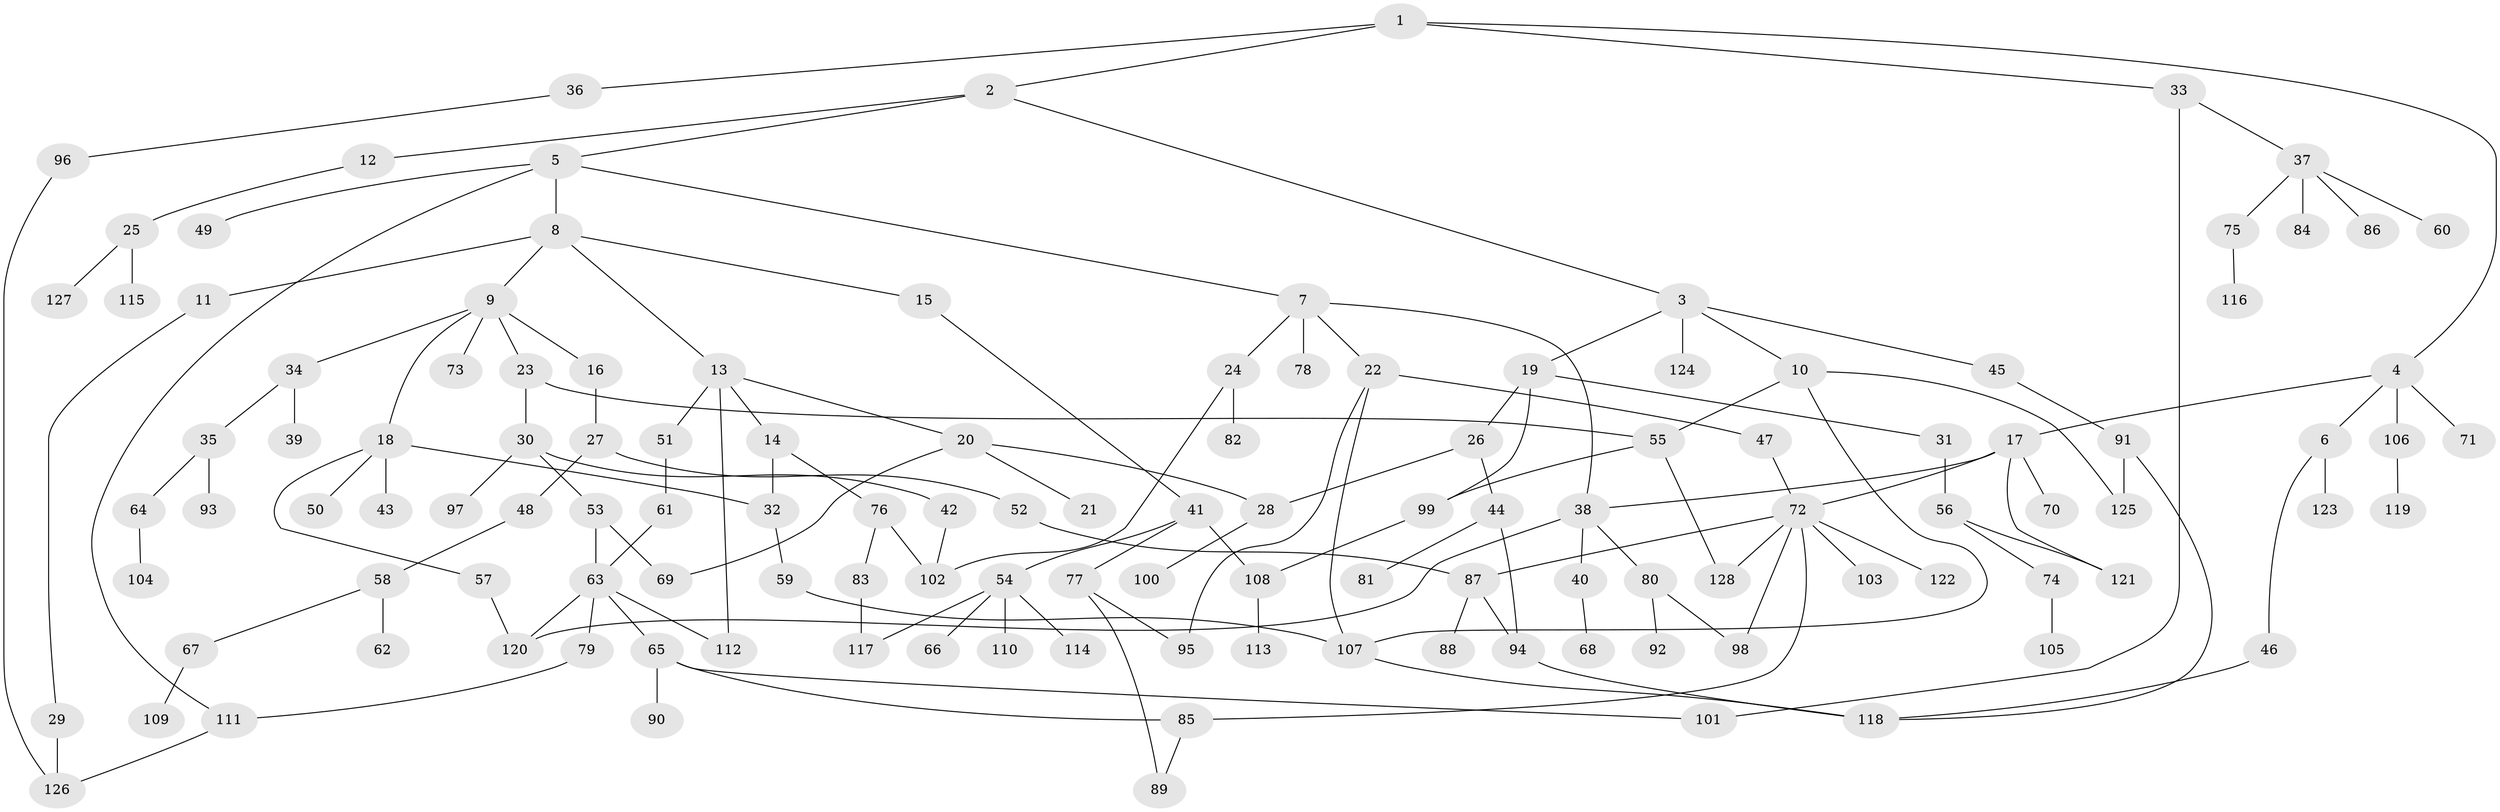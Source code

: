 // coarse degree distribution, {6: 0.046511627906976744, 5: 0.05813953488372093, 4: 0.11627906976744186, 3: 0.13953488372093023, 9: 0.011627906976744186, 2: 0.2441860465116279, 7: 0.011627906976744186, 8: 0.03488372093023256, 1: 0.3372093023255814}
// Generated by graph-tools (version 1.1) at 2025/23/03/03/25 07:23:30]
// undirected, 128 vertices, 160 edges
graph export_dot {
graph [start="1"]
  node [color=gray90,style=filled];
  1;
  2;
  3;
  4;
  5;
  6;
  7;
  8;
  9;
  10;
  11;
  12;
  13;
  14;
  15;
  16;
  17;
  18;
  19;
  20;
  21;
  22;
  23;
  24;
  25;
  26;
  27;
  28;
  29;
  30;
  31;
  32;
  33;
  34;
  35;
  36;
  37;
  38;
  39;
  40;
  41;
  42;
  43;
  44;
  45;
  46;
  47;
  48;
  49;
  50;
  51;
  52;
  53;
  54;
  55;
  56;
  57;
  58;
  59;
  60;
  61;
  62;
  63;
  64;
  65;
  66;
  67;
  68;
  69;
  70;
  71;
  72;
  73;
  74;
  75;
  76;
  77;
  78;
  79;
  80;
  81;
  82;
  83;
  84;
  85;
  86;
  87;
  88;
  89;
  90;
  91;
  92;
  93;
  94;
  95;
  96;
  97;
  98;
  99;
  100;
  101;
  102;
  103;
  104;
  105;
  106;
  107;
  108;
  109;
  110;
  111;
  112;
  113;
  114;
  115;
  116;
  117;
  118;
  119;
  120;
  121;
  122;
  123;
  124;
  125;
  126;
  127;
  128;
  1 -- 2;
  1 -- 4;
  1 -- 33;
  1 -- 36;
  2 -- 3;
  2 -- 5;
  2 -- 12;
  3 -- 10;
  3 -- 19;
  3 -- 45;
  3 -- 124;
  4 -- 6;
  4 -- 17;
  4 -- 71;
  4 -- 106;
  5 -- 7;
  5 -- 8;
  5 -- 49;
  5 -- 111;
  6 -- 46;
  6 -- 123;
  7 -- 22;
  7 -- 24;
  7 -- 78;
  7 -- 38;
  8 -- 9;
  8 -- 11;
  8 -- 13;
  8 -- 15;
  9 -- 16;
  9 -- 18;
  9 -- 23;
  9 -- 34;
  9 -- 73;
  10 -- 55;
  10 -- 107;
  10 -- 125;
  11 -- 29;
  12 -- 25;
  13 -- 14;
  13 -- 20;
  13 -- 51;
  13 -- 112;
  14 -- 76;
  14 -- 32;
  15 -- 41;
  16 -- 27;
  17 -- 38;
  17 -- 70;
  17 -- 72;
  17 -- 121;
  18 -- 32;
  18 -- 43;
  18 -- 50;
  18 -- 57;
  19 -- 26;
  19 -- 31;
  19 -- 99;
  20 -- 21;
  20 -- 69;
  20 -- 28;
  22 -- 47;
  22 -- 95;
  22 -- 107;
  23 -- 30;
  23 -- 55;
  24 -- 82;
  24 -- 102;
  25 -- 115;
  25 -- 127;
  26 -- 28;
  26 -- 44;
  27 -- 48;
  27 -- 52;
  28 -- 100;
  29 -- 126;
  30 -- 42;
  30 -- 53;
  30 -- 97;
  31 -- 56;
  32 -- 59;
  33 -- 37;
  33 -- 101;
  34 -- 35;
  34 -- 39;
  35 -- 64;
  35 -- 93;
  36 -- 96;
  37 -- 60;
  37 -- 75;
  37 -- 84;
  37 -- 86;
  38 -- 40;
  38 -- 80;
  38 -- 120;
  40 -- 68;
  41 -- 54;
  41 -- 77;
  41 -- 108;
  42 -- 102;
  44 -- 81;
  44 -- 94;
  45 -- 91;
  46 -- 118;
  47 -- 72;
  48 -- 58;
  51 -- 61;
  52 -- 87;
  53 -- 63;
  53 -- 69;
  54 -- 66;
  54 -- 110;
  54 -- 114;
  54 -- 117;
  55 -- 128;
  55 -- 99;
  56 -- 74;
  56 -- 121;
  57 -- 120;
  58 -- 62;
  58 -- 67;
  59 -- 107;
  61 -- 63;
  63 -- 65;
  63 -- 79;
  63 -- 112;
  63 -- 120;
  64 -- 104;
  65 -- 85;
  65 -- 90;
  65 -- 101;
  67 -- 109;
  72 -- 87;
  72 -- 103;
  72 -- 122;
  72 -- 85;
  72 -- 98;
  72 -- 128;
  74 -- 105;
  75 -- 116;
  76 -- 83;
  76 -- 102;
  77 -- 89;
  77 -- 95;
  79 -- 111;
  80 -- 92;
  80 -- 98;
  83 -- 117;
  85 -- 89;
  87 -- 88;
  87 -- 94;
  91 -- 118;
  91 -- 125;
  94 -- 118;
  96 -- 126;
  99 -- 108;
  106 -- 119;
  107 -- 118;
  108 -- 113;
  111 -- 126;
}
